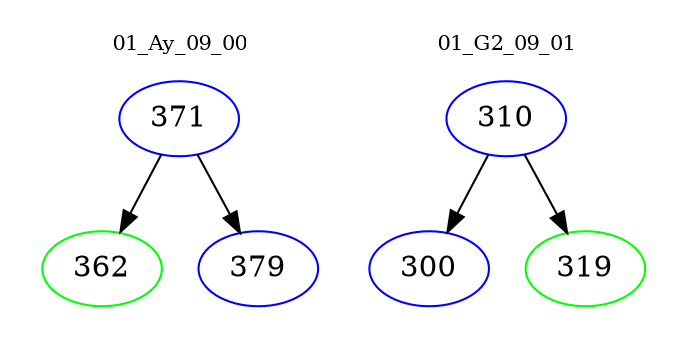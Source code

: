 digraph{
subgraph cluster_0 {
color = white
label = "01_Ay_09_00";
fontsize=10;
T0_371 [label="371", color="blue"]
T0_371 -> T0_362 [color="black"]
T0_362 [label="362", color="green"]
T0_371 -> T0_379 [color="black"]
T0_379 [label="379", color="blue"]
}
subgraph cluster_1 {
color = white
label = "01_G2_09_01";
fontsize=10;
T1_310 [label="310", color="blue"]
T1_310 -> T1_300 [color="black"]
T1_300 [label="300", color="blue"]
T1_310 -> T1_319 [color="black"]
T1_319 [label="319", color="green"]
}
}
